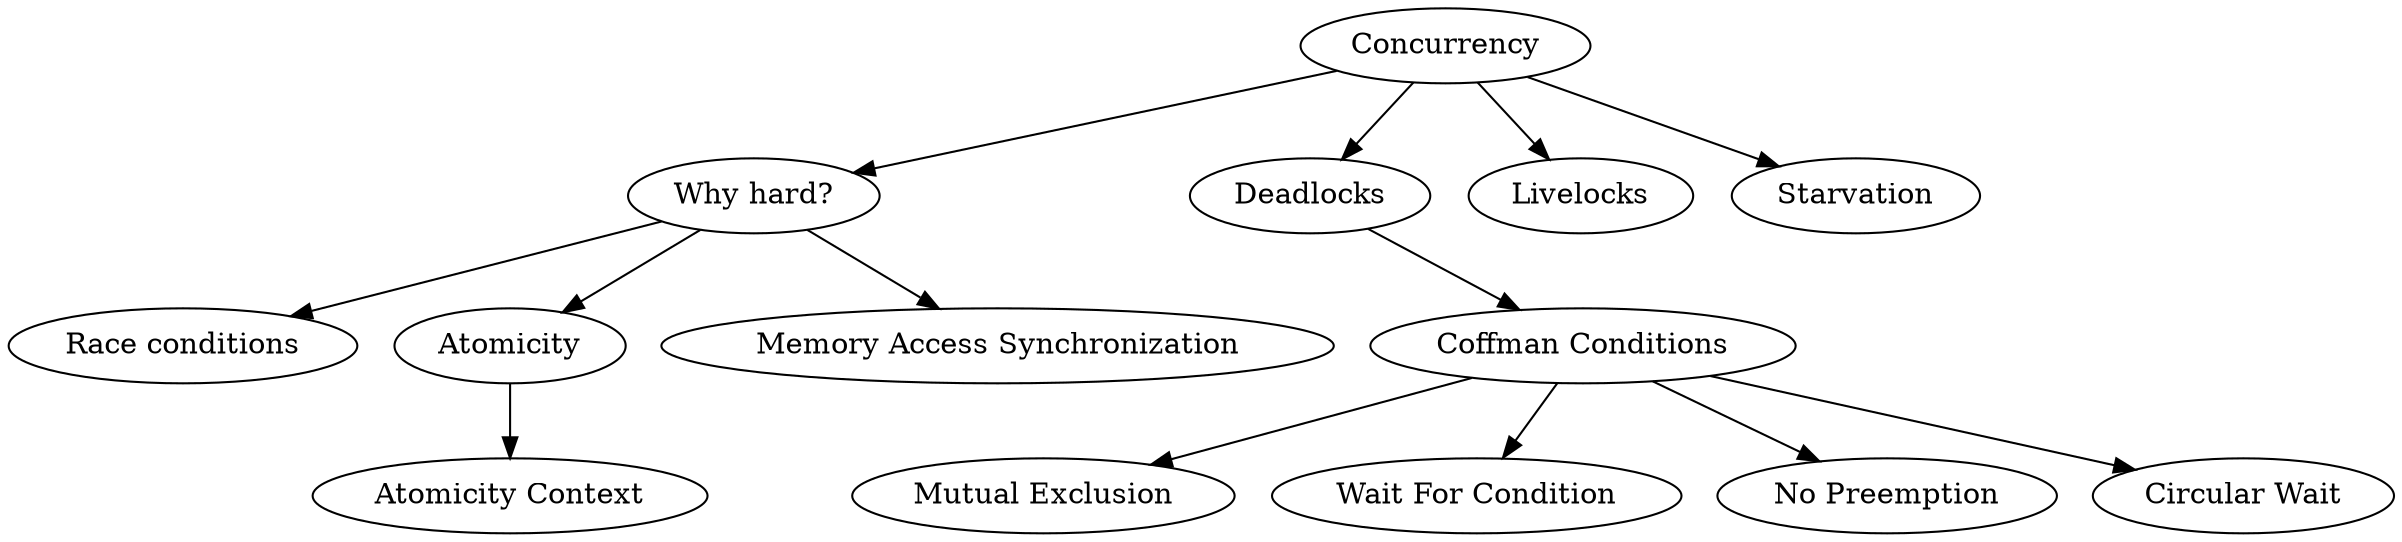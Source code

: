 digraph cig {
    "concurrency" [label="Concurrency"];
    "whyhard" [label="Why hard?"];
    "racecond" [label="Race conditions"];
    "atomicity" [label="Atomicity"];
    "memsync" [label="Memory Access Synchronization"];
    "atomicity-context" [label="Atomicity Context"];

    "deadlocks" [label="Deadlocks"];
    "livelocks" [label="Livelocks"];
    "starvation" [label="Starvation"];

    "coffman" [label="Coffman Conditions"];
    "mutex" [label="Mutual Exclusion"];
    "waitfor" [label="Wait For Condition"];
    "nopreempt" [label="No Preemption"];
    "circwait" [label="Circular Wait"];

    "concurrency" -> "whyhard";
    "whyhard" -> "racecond";
    "whyhard" -> "atomicity";
    "atomicity" -> "atomicity-context";
    "whyhard" -> "memsync";

    "concurrency" -> "deadlocks";
    "concurrency" -> "livelocks";
    "concurrency" -> "starvation";

    "deadlocks" -> "coffman";
    "coffman" -> "mutex";
    "coffman" -> "waitfor";
    "coffman" -> "nopreempt";
    "coffman" -> "circwait";
}
